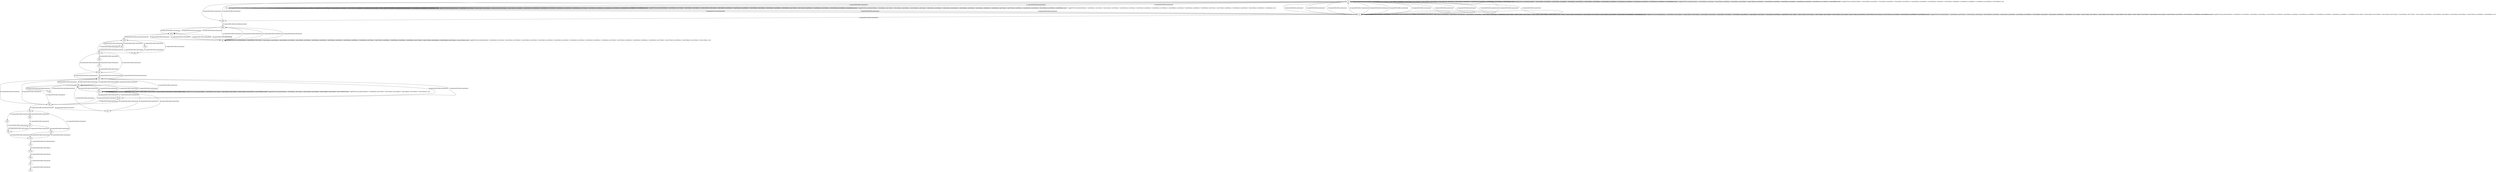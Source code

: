 # Total number of goals covered by this test: 2
# gf10 --> b57
# b57 --> b55

digraph g {
"b3" -> "b3" [label = "1-toggle[TOGGLE];/null/door33[false]:=!(door33[false]); door2[false]:=!(door2[false]); door4[false]:=!(door4[false]); door20[false]:=!(door20[false]); door36[false]:=!(door36[false]); door5[false]:=!(door5[false]); door6[false]:=!(door6[false]); door8[false]:=!(door8[false]); door26[false]:=!(door26[false]); /null"];
"b3" -> "d36p" [label = "2-explore[EXPLORE];/null/null/null"];
"d36p" -> "b3" [label = "3-explore[EXPLORE];/null/null/null"];
"b3" -> "b3" [label = "4-toggle[TOGGLE];/null/door33[false]:=!(door33[false]); door2[false]:=!(door2[false]); door4[false]:=!(door4[false]); door20[false]:=!(door20[false]); door36[false]:=!(door36[false]); door5[false]:=!(door5[false]); door6[false]:=!(door6[false]); door8[false]:=!(door8[false]); door26[false]:=!(door26[false]); /null"];
"b3" -> "b4" [label = "5-explore[EXPLORE];/null/null/null"];
"b4" -> "b4" [label = "6-toggle[TOGGLE];/null/door0[false]:=!(door0[false]); door1[false]:=!(door1[false]); door33[false]:=!(door33[false]); door2[false]:=!(door2[false]); door4[false]:=!(door4[false]); door36[false]:=!(door36[false]); door5[false]:=!(door5[false]); door6[false]:=!(door6[false]); door7[false]:=!(door7[false]); door8[false]:=!(door8[false]); door24[false]:=!(door24[false]); door9[false]:=!(door9[false]); /null"];
"b4" -> "b4" [label = "7-toggle[TOGGLE];/null/door0[false]:=!(door0[false]); door1[false]:=!(door1[false]); door33[false]:=!(door33[false]); door2[false]:=!(door2[false]); door4[false]:=!(door4[false]); door36[false]:=!(door36[false]); door5[false]:=!(door5[false]); door6[false]:=!(door6[false]); door7[false]:=!(door7[false]); door8[false]:=!(door8[false]); door24[false]:=!(door24[false]); door9[false]:=!(door9[false]); /null"];
"b4" -> "b2" [label = "8-explore[EXPLORE];/null/null/null"];
"b2" -> "b3" [label = "9-explore[EXPLORE];/null/null/null"];
"b3" -> "b2" [label = "10-explore[EXPLORE];/null/null/null"];
"b2" -> "b3" [label = "11-explore[EXPLORE];/null/null/null"];
"b3" -> "b2" [label = "12-explore[EXPLORE];/null/null/null"];
"b2" -> "b2" [label = "13-toggle[TOGGLE];/null/door0[false]:=!(door0[false]); door32[false]:=!(door32[false]); door33[false]:=!(door33[false]); door2[false]:=!(door2[false]); door4[false]:=!(door4[false]); door36[false]:=!(door36[false]); door5[false]:=!(door5[false]); door9[false]:=!(door9[false]); door11[false]:=!(door11[false]); door13[false]:=!(door13[false]); door15[false]:=!(door15[false]); door17[false]:=!(door17[false]); door20[false]:=!(door20[false]); door22[false]:=!(door22[false]); door23[false]:=!(door23[false]); door29[false]:=!(door29[false]); /null"];
"b2" -> "b4" [label = "14-explore[EXPLORE];/null/null/null"];
"b4" -> "b4" [label = "15-toggle[TOGGLE];/null/door0[false]:=!(door0[false]); door1[false]:=!(door1[false]); door33[false]:=!(door33[false]); door2[false]:=!(door2[false]); door4[false]:=!(door4[false]); door36[false]:=!(door36[false]); door5[false]:=!(door5[false]); door6[false]:=!(door6[false]); door7[false]:=!(door7[false]); door8[false]:=!(door8[false]); door24[false]:=!(door24[false]); door9[false]:=!(door9[false]); /null"];
"b4" -> "b4" [label = "16-toggle[TOGGLE];/null/door0[false]:=!(door0[false]); door1[false]:=!(door1[false]); door33[false]:=!(door33[false]); door2[false]:=!(door2[false]); door4[false]:=!(door4[false]); door36[false]:=!(door36[false]); door5[false]:=!(door5[false]); door6[false]:=!(door6[false]); door7[false]:=!(door7[false]); door8[false]:=!(door8[false]); door24[false]:=!(door24[false]); door9[false]:=!(door9[false]); /null"];
"b4" -> "b4" [label = "17-toggle[TOGGLE];/null/door0[false]:=!(door0[false]); door1[false]:=!(door1[false]); door33[false]:=!(door33[false]); door2[false]:=!(door2[false]); door4[false]:=!(door4[false]); door36[false]:=!(door36[false]); door5[false]:=!(door5[false]); door6[false]:=!(door6[false]); door7[false]:=!(door7[false]); door8[false]:=!(door8[false]); door24[false]:=!(door24[false]); door9[false]:=!(door9[false]); /null"];
"b4" -> "b2" [label = "18-explore[EXPLORE];/null/null/null"];
"b2" -> "b2" [label = "19-toggle[TOGGLE];/null/door0[false]:=!(door0[false]); door32[false]:=!(door32[false]); door33[false]:=!(door33[false]); door2[false]:=!(door2[false]); door4[false]:=!(door4[false]); door36[false]:=!(door36[false]); door5[false]:=!(door5[false]); door9[false]:=!(door9[false]); door11[false]:=!(door11[false]); door13[false]:=!(door13[false]); door15[false]:=!(door15[false]); door17[false]:=!(door17[false]); door20[false]:=!(door20[false]); door22[false]:=!(door22[false]); door23[false]:=!(door23[false]); door29[false]:=!(door29[false]); /null"];
"b2" -> "b3" [label = "20-explore[EXPLORE];/null/null/null"];
"b3" -> "b4" [label = "21-explore[EXPLORE];/null/null/null"];
"b4" -> "b3" [label = "22-explore[EXPLORE];/null/null/null"];
"b3" -> "b3" [label = "23-toggle[TOGGLE];/null/door33[false]:=!(door33[false]); door2[false]:=!(door2[false]); door4[false]:=!(door4[false]); door20[false]:=!(door20[false]); door36[false]:=!(door36[false]); door5[false]:=!(door5[false]); door6[false]:=!(door6[false]); door8[false]:=!(door8[false]); door26[false]:=!(door26[false]); /null"];
"b3" -> "b2" [label = "24-explore[EXPLORE];/null/null/null"];
"b2" -> "b2" [label = "25-toggle[TOGGLE];/null/door0[false]:=!(door0[false]); door32[false]:=!(door32[false]); door33[false]:=!(door33[false]); door2[false]:=!(door2[false]); door4[false]:=!(door4[false]); door36[false]:=!(door36[false]); door5[false]:=!(door5[false]); door9[false]:=!(door9[false]); door11[false]:=!(door11[false]); door13[false]:=!(door13[false]); door15[false]:=!(door15[false]); door17[false]:=!(door17[false]); door20[false]:=!(door20[false]); door22[false]:=!(door22[false]); door23[false]:=!(door23[false]); door29[false]:=!(door29[false]); /null"];
"b2" -> "b3" [label = "26-explore[EXPLORE];/null/null/null"];
"b3" -> "b2" [label = "27-explore[EXPLORE];/null/null/null"];
"b2" -> "b3" [label = "28-explore[EXPLORE];/null/null/null"];
"b3" -> "b2" [label = "29-explore[EXPLORE];/null/null/null"];
"b2" -> "b3" [label = "30-explore[EXPLORE];/null/null/null"];
"b3" -> "b3" [label = "31-toggle[TOGGLE];/null/door33[false]:=!(door33[false]); door2[false]:=!(door2[false]); door4[false]:=!(door4[false]); door20[false]:=!(door20[false]); door36[false]:=!(door36[false]); door5[false]:=!(door5[false]); door6[false]:=!(door6[false]); door8[false]:=!(door8[false]); door26[false]:=!(door26[false]); /null"];
"b3" -> "b2" [label = "32-explore[EXPLORE];/null/null/null"];
"b2" -> "b2" [label = "33-toggle[TOGGLE];/null/door0[false]:=!(door0[false]); door32[false]:=!(door32[false]); door33[false]:=!(door33[false]); door2[false]:=!(door2[false]); door4[false]:=!(door4[false]); door36[false]:=!(door36[false]); door5[false]:=!(door5[false]); door9[false]:=!(door9[false]); door11[false]:=!(door11[false]); door13[false]:=!(door13[false]); door15[false]:=!(door15[false]); door17[false]:=!(door17[false]); door20[false]:=!(door20[false]); door22[false]:=!(door22[false]); door23[false]:=!(door23[false]); door29[false]:=!(door29[false]); /null"];
"b2" -> "d36p" [label = "34-explore[EXPLORE];/null/null/null"];
"d36p" -> "d36m" [label = "35-explore[EXPLORE];/door36[false]/null/null"];
"d36m" -> "d33p" [label = "36-explore[EXPLORE];/null/null/null"];
"d33p" -> "b86" [label = "37-explore[EXPLORE];/null/null/null"];
"b86" -> "b86" [label = "38-toggle[TOGGLE];/null/door0[false]:=!(door0[false]); door1[false]:=!(door1[false]); door33[false]:=!(door33[false]); door2[false]:=!(door2[false]); door3[false]:=!(door3[false]); door4[false]:=!(door4[false]); door5[false]:=!(door5[false]); door6[false]:=!(door6[false]); door7[false]:=!(door7[false]); door8[false]:=!(door8[false]); door9[false]:=!(door9[false]); door27[false]:=!(door27[false]); door30[false]:=!(door30[false]); door31[false]:=!(door31[false]); /null"];
"b86" -> "d36m" [label = "39-explore[EXPLORE];/null/null/null"];
"d36m" -> "d33p" [label = "40-explore[EXPLORE];/null/null/null"];
"d33p" -> "b86" [label = "41-explore[EXPLORE];/null/null/null"];
"b86" -> "b86" [label = "42-toggle[TOGGLE];/null/door0[false]:=!(door0[false]); door1[false]:=!(door1[false]); door33[false]:=!(door33[false]); door2[false]:=!(door2[false]); door3[false]:=!(door3[false]); door4[false]:=!(door4[false]); door5[false]:=!(door5[false]); door6[false]:=!(door6[false]); door7[false]:=!(door7[false]); door8[false]:=!(door8[false]); door9[false]:=!(door9[false]); door27[false]:=!(door27[false]); door30[false]:=!(door30[false]); door31[false]:=!(door31[false]); /null"];
"b86" -> "d36m" [label = "43-explore[EXPLORE];/null/null/null"];
"d36m" -> "b86" [label = "44-explore[EXPLORE];/null/null/null"];
"b86" -> "d36m" [label = "45-explore[EXPLORE];/null/null/null"];
"d36m" -> "d33p" [label = "46-explore[EXPLORE];/null/null/null"];
"d33p" -> "b86" [label = "47-explore[EXPLORE];/null/null/null"];
"b86" -> "d33p" [label = "48-explore[EXPLORE];/null/null/null"];
"d33p" -> "d33m" [label = "49-explore[EXPLORE];/door33[false]/null/null"];
"d33m" -> "d4p" [label = "50-explore[EXPLORE];/null/null/null"];
"d4p" -> "d6m" [label = "51-explore[EXPLORE];/null/null/null"];
"d6m" -> "d33m" [label = "52-explore[EXPLORE];/null/null/null"];
"d33m" -> "b88" [label = "53-explore[EXPLORE];/null/null/null"];
"b88" -> "d6m" [label = "54-explore[EXPLORE];/null/null/null"];
"d6m" -> "d33m" [label = "55-explore[EXPLORE];/null/null/null"];
"d33m" -> "d4p" [label = "56-explore[EXPLORE];/null/null/null"];
"d4p" -> "d4m" [label = "57-explore[EXPLORE];/door4[false]/null/null"];
"d4m" -> "d5m" [label = "58-explore[EXPLORE];/null/null/null"];
"d5m" -> "b71" [label = "59-explore[EXPLORE];/null/null/null"];
"b71" -> "d2p" [label = "60-explore[EXPLORE];/null/null/null"];
"d2p" -> "d2m" [label = "61-explore[EXPLORE];/door2[false]/null/null"];
"d2m" -> "d2p" [label = "62-explore[EXPLORE];/door2[false]/null/null"];
"d2p" -> "d4m" [label = "63-explore[EXPLORE];/null/null/null"];
"d4m" -> "d2p" [label = "64-explore[EXPLORE];/null/null/null"];
"d2p" -> "d2m" [label = "65-explore[EXPLORE];/door2[false]/null/null"];
"d2m" -> "gf17" [label = "66-explore[EXPLORE];/null/null/null"];
"gf17" -> "b101" [label = "67-explore[EXPLORE];/null/null/null"];
"b101" -> "d0m" [label = "68-explore[EXPLORE];/null/null/null"];
"d0m" -> "gf14" [label = "69-explore[EXPLORE];/null/null/null"];
"gf14" -> "d8m" [label = "70-explore[EXPLORE];/null/null/null"];
"d8m" -> "b101" [label = "71-explore[EXPLORE];/null/null/null"];
"b101" -> "b101" [label = "72-toggle[TOGGLE];/null/door0[false]:=!(door0[false]); door7[false]:=!(door7[false]); door23[false]:=!(door23[false]); door13[false]:=!(door13[false]); /null"];
"b101" -> "d8m" [label = "73-explore[EXPLORE];/null/null/null"];
"d8m" -> "d8p" [label = "74-explore[EXPLORE];/door8[false]/null/null"];
"d8p" -> "d8m" [label = "75-explore[EXPLORE];/door8[false]/null/null"];
"d8m" -> "d0m" [label = "76-explore[EXPLORE];/null/null/null"];
"d0m" -> "gf17" [label = "77-explore[EXPLORE];/null/null/null"];
"gf17" -> "d2m" [label = "78-explore[EXPLORE];/null/null/null"];
"d2m" -> "d8m" [label = "79-explore[EXPLORE];/null/null/null"];
"d8m" -> "d2m" [label = "80-explore[EXPLORE];/null/null/null"];
"d2m" -> "d8m" [label = "81-explore[EXPLORE];/null/null/null"];
"d8m" -> "d2m" [label = "82-explore[EXPLORE];/null/null/null"];
"d2m" -> "d0m" [label = "83-explore[EXPLORE];/null/null/null"];
"d0m" -> "d2m" [label = "84-explore[EXPLORE];/null/null/null"];
"d2m" -> "b101" [label = "85-explore[EXPLORE];/null/null/null"];
"b101" -> "gf14" [label = "86-explore[EXPLORE];/null/null/null"];
"gf14" -> "b101" [label = "87-explore[EXPLORE];/null/null/null"];
"b101" -> "b101" [label = "88-toggle[TOGGLE];/null/door0[false]:=!(door0[false]); door7[false]:=!(door7[false]); door23[false]:=!(door23[false]); door13[false]:=!(door13[false]); /null"];
"b101" -> "b101" [label = "89-toggle[TOGGLE];/null/door0[false]:=!(door0[false]); door7[false]:=!(door7[false]); door23[false]:=!(door23[false]); door13[false]:=!(door13[false]); /null"];
"b101" -> "d8m" [label = "90-explore[EXPLORE];/null/null/null"];
"d8m" -> "b101" [label = "91-explore[EXPLORE];/null/null/null"];
"b101" -> "b101" [label = "92-toggle[TOGGLE];/null/door0[false]:=!(door0[false]); door7[false]:=!(door7[false]); door23[false]:=!(door23[false]); door13[false]:=!(door13[false]); /null"];
"b101" -> "gf17" [label = "93-explore[EXPLORE];/null/null/null"];
"gf17" -> "d0m" [label = "94-explore[EXPLORE];/null/null/null"];
"d0m" -> "d0p" [label = "95-explore[EXPLORE];/door0[false]/null/null"];
"d0p" -> "b60" [label = "96-explore[EXPLORE];/null/null/null"];
"b60" -> "d1m" [label = "97-explore[EXPLORE];/null/null/null"];
"d1m" -> "b59" [label = "98-explore[EXPLORE];/null/null/null"];
"b59" -> "d7m" [label = "99-explore[EXPLORE];/null/null/null"];
"d7m" -> "b59" [label = "100-explore[EXPLORE];/null/null/null"];
"b59" -> "d0p" [label = "101-explore[EXPLORE];/null/null/null"];
"d0p" -> "b58" [label = "102-explore[EXPLORE];/null/null/null"];
"b58" -> "b61" [label = "103-explore[EXPLORE];/null/null/null"];
"b61" -> "d1m" [label = "104-explore[EXPLORE];/null/null/null"];
"d1m" -> "b61" [label = "105-explore[EXPLORE];/null/null/null"];
"b61" -> "d7m" [label = "106-explore[EXPLORE];/null/null/null"];
"d7m" -> "d7p" [label = "107-explore[EXPLORE];/door7[false]/null/null"];
"d7p" -> "d15m" [label = "108-explore[EXPLORE];/null/null/null"];
"d15m" -> "gf10" [label = "109-explore[EXPLORE];/null/null/null"];
"gf10" -> "b57" [label = "110-explore[EXPLORE];/null/null/null"];
"b57" -> "b55" [label = "111-explore[EXPLORE];/null/null/null"];
}